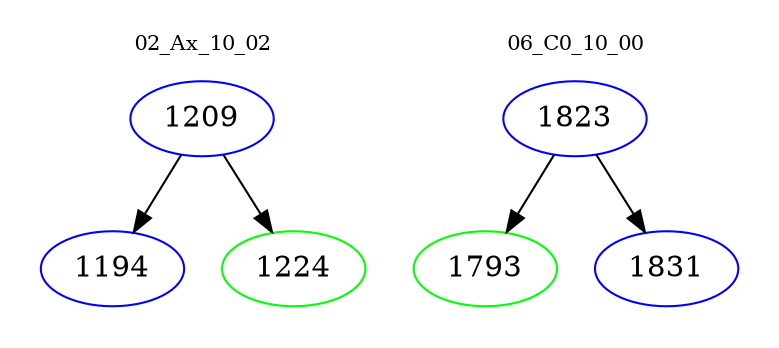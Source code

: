 digraph{
subgraph cluster_0 {
color = white
label = "02_Ax_10_02";
fontsize=10;
T0_1209 [label="1209", color="blue"]
T0_1209 -> T0_1194 [color="black"]
T0_1194 [label="1194", color="blue"]
T0_1209 -> T0_1224 [color="black"]
T0_1224 [label="1224", color="green"]
}
subgraph cluster_1 {
color = white
label = "06_C0_10_00";
fontsize=10;
T1_1823 [label="1823", color="blue"]
T1_1823 -> T1_1793 [color="black"]
T1_1793 [label="1793", color="green"]
T1_1823 -> T1_1831 [color="black"]
T1_1831 [label="1831", color="blue"]
}
}
